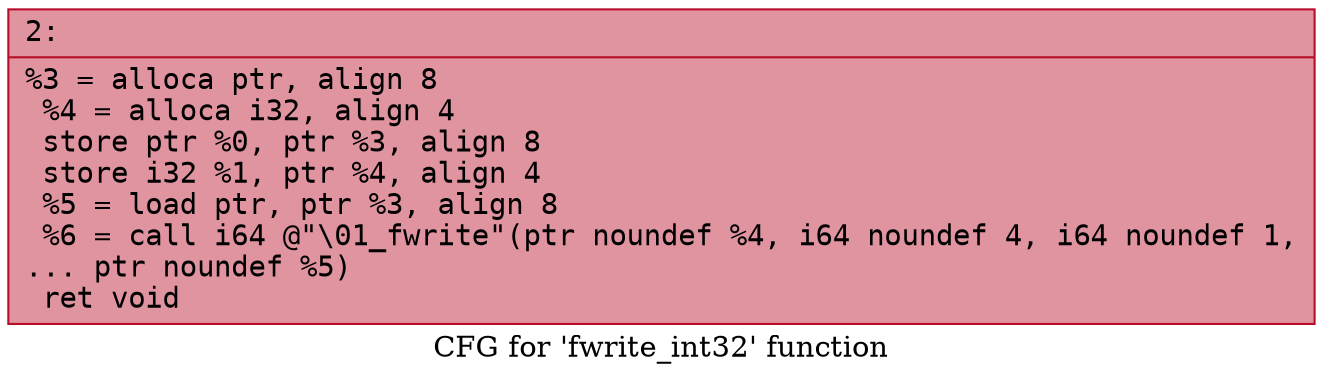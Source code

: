 digraph "CFG for 'fwrite_int32' function" {
	label="CFG for 'fwrite_int32' function";

	Node0x60000102f250 [shape=record,color="#b70d28ff", style=filled, fillcolor="#b70d2870" fontname="Courier",label="{2:\l|  %3 = alloca ptr, align 8\l  %4 = alloca i32, align 4\l  store ptr %0, ptr %3, align 8\l  store i32 %1, ptr %4, align 4\l  %5 = load ptr, ptr %3, align 8\l  %6 = call i64 @\"\\01_fwrite\"(ptr noundef %4, i64 noundef 4, i64 noundef 1,\l... ptr noundef %5)\l  ret void\l}"];
}
